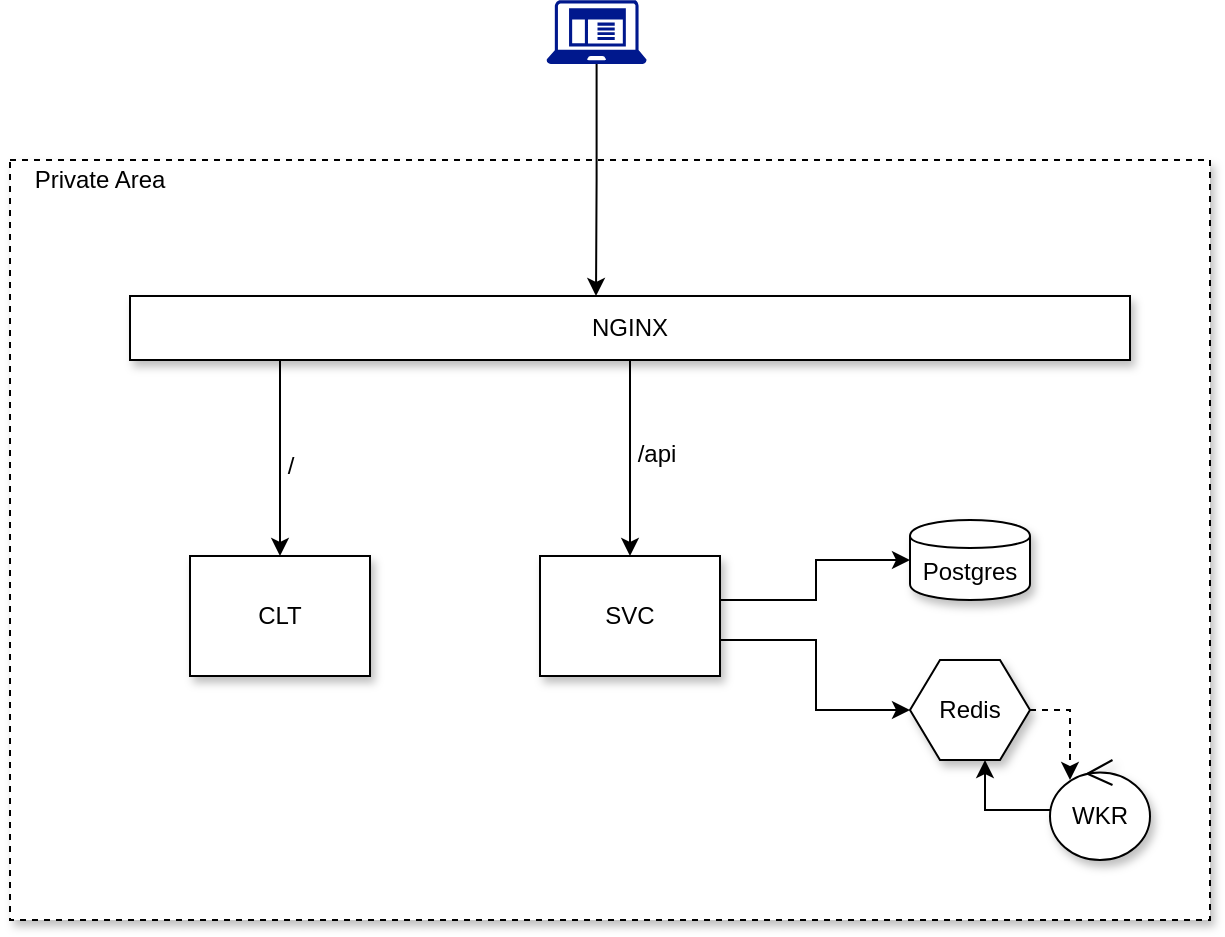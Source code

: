 <mxfile version="12.6.6" type="device"><diagram id="mAvX2lgzu8JVyOZ8Mjug" name="Page-1"><mxGraphModel dx="791" dy="510" grid="1" gridSize="10" guides="1" tooltips="1" connect="1" arrows="1" fold="1" page="1" pageScale="1" pageWidth="827" pageHeight="1169" math="0" shadow="0"><root><mxCell id="0"/><mxCell id="1" parent="0"/><mxCell id="0M0QKmGjwAIm2Ekr9D5x-2" value="" style="rounded=0;whiteSpace=wrap;html=1;shadow=1;dashed=1;align=left;" vertex="1" parent="1"><mxGeometry x="120" y="120" width="600" height="380" as="geometry"/></mxCell><mxCell id="0M0QKmGjwAIm2Ekr9D5x-11" style="edgeStyle=orthogonalEdgeStyle;rounded=0;orthogonalLoop=1;jettySize=auto;html=1;entryX=0.466;entryY=0;entryDx=0;entryDy=0;entryPerimeter=0;" edge="1" parent="1" source="0M0QKmGjwAIm2Ekr9D5x-1" target="0M0QKmGjwAIm2Ekr9D5x-3"><mxGeometry relative="1" as="geometry"/></mxCell><mxCell id="0M0QKmGjwAIm2Ekr9D5x-1" value="" style="aspect=fixed;pointerEvents=1;shadow=0;dashed=0;html=1;strokeColor=none;labelPosition=center;verticalLabelPosition=bottom;verticalAlign=top;align=center;fillColor=#00188D;shape=mxgraph.mscae.enterprise.client_application" vertex="1" parent="1"><mxGeometry x="388.29" y="40" width="50" height="32" as="geometry"/></mxCell><mxCell id="0M0QKmGjwAIm2Ekr9D5x-6" value="" style="edgeStyle=orthogonalEdgeStyle;rounded=0;orthogonalLoop=1;jettySize=auto;html=1;" edge="1" parent="1" source="0M0QKmGjwAIm2Ekr9D5x-3" target="0M0QKmGjwAIm2Ekr9D5x-5"><mxGeometry relative="1" as="geometry"/></mxCell><mxCell id="0M0QKmGjwAIm2Ekr9D5x-9" value="/api" style="text;html=1;align=center;verticalAlign=middle;resizable=0;points=[];labelBackgroundColor=#ffffff;" vertex="1" connectable="0" parent="0M0QKmGjwAIm2Ekr9D5x-6"><mxGeometry x="0.133" y="-2" relative="1" as="geometry"><mxPoint x="14.29" y="-8.95" as="offset"/></mxGeometry></mxCell><mxCell id="0M0QKmGjwAIm2Ekr9D5x-7" style="edgeStyle=orthogonalEdgeStyle;rounded=0;orthogonalLoop=1;jettySize=auto;html=1;entryX=0.5;entryY=0;entryDx=0;entryDy=0;" edge="1" parent="1" source="0M0QKmGjwAIm2Ekr9D5x-3" target="0M0QKmGjwAIm2Ekr9D5x-4"><mxGeometry relative="1" as="geometry"><Array as="points"><mxPoint x="255" y="220"/><mxPoint x="255" y="220"/></Array></mxGeometry></mxCell><mxCell id="0M0QKmGjwAIm2Ekr9D5x-8" value="/" style="text;html=1;align=center;verticalAlign=middle;resizable=0;points=[];labelBackgroundColor=#ffffff;" vertex="1" connectable="0" parent="0M0QKmGjwAIm2Ekr9D5x-7"><mxGeometry x="-0.022" y="-3" relative="1" as="geometry"><mxPoint x="8" y="4.67" as="offset"/></mxGeometry></mxCell><mxCell id="0M0QKmGjwAIm2Ekr9D5x-3" value="NGINX" style="rounded=0;whiteSpace=wrap;html=1;shadow=1;fillColor=#ffffff;" vertex="1" parent="1"><mxGeometry x="180" y="188" width="500" height="32" as="geometry"/></mxCell><mxCell id="0M0QKmGjwAIm2Ekr9D5x-4" value="CLT" style="rounded=0;whiteSpace=wrap;html=1;shadow=1;" vertex="1" parent="1"><mxGeometry x="210" y="318" width="90" height="60" as="geometry"/></mxCell><mxCell id="0M0QKmGjwAIm2Ekr9D5x-14" style="edgeStyle=orthogonalEdgeStyle;rounded=0;orthogonalLoop=1;jettySize=auto;html=1;" edge="1" parent="1" source="0M0QKmGjwAIm2Ekr9D5x-5" target="0M0QKmGjwAIm2Ekr9D5x-12"><mxGeometry relative="1" as="geometry"><Array as="points"><mxPoint x="523" y="340"/><mxPoint x="523" y="320"/></Array></mxGeometry></mxCell><mxCell id="0M0QKmGjwAIm2Ekr9D5x-15" style="edgeStyle=orthogonalEdgeStyle;rounded=0;orthogonalLoop=1;jettySize=auto;html=1;" edge="1" parent="1" source="0M0QKmGjwAIm2Ekr9D5x-5" target="0M0QKmGjwAIm2Ekr9D5x-13"><mxGeometry relative="1" as="geometry"><Array as="points"><mxPoint x="523" y="360"/><mxPoint x="523" y="395"/></Array></mxGeometry></mxCell><mxCell id="0M0QKmGjwAIm2Ekr9D5x-5" value="SVC" style="rounded=0;whiteSpace=wrap;html=1;shadow=1;" vertex="1" parent="1"><mxGeometry x="385" y="318" width="90" height="60" as="geometry"/></mxCell><mxCell id="0M0QKmGjwAIm2Ekr9D5x-12" value="Postgres" style="shape=cylinder;whiteSpace=wrap;html=1;boundedLbl=1;backgroundOutline=1;shadow=1;" vertex="1" parent="1"><mxGeometry x="570" y="300" width="60" height="40" as="geometry"/></mxCell><mxCell id="0M0QKmGjwAIm2Ekr9D5x-17" style="edgeStyle=orthogonalEdgeStyle;rounded=0;orthogonalLoop=1;jettySize=auto;html=1;entryX=0.2;entryY=0.2;entryDx=0;entryDy=0;entryPerimeter=0;dashed=1;" edge="1" parent="1" source="0M0QKmGjwAIm2Ekr9D5x-13" target="0M0QKmGjwAIm2Ekr9D5x-16"><mxGeometry relative="1" as="geometry"/></mxCell><mxCell id="0M0QKmGjwAIm2Ekr9D5x-13" value="Redis" style="shape=hexagon;perimeter=hexagonPerimeter2;whiteSpace=wrap;html=1;shadow=1;" vertex="1" parent="1"><mxGeometry x="570" y="370" width="60" height="50" as="geometry"/></mxCell><mxCell id="0M0QKmGjwAIm2Ekr9D5x-18" style="edgeStyle=orthogonalEdgeStyle;rounded=0;orthogonalLoop=1;jettySize=auto;html=1;entryX=0.625;entryY=1;entryDx=0;entryDy=0;" edge="1" parent="1" source="0M0QKmGjwAIm2Ekr9D5x-16" target="0M0QKmGjwAIm2Ekr9D5x-13"><mxGeometry relative="1" as="geometry"/></mxCell><mxCell id="0M0QKmGjwAIm2Ekr9D5x-16" value="WKR" style="ellipse;shape=umlControl;whiteSpace=wrap;html=1;shadow=1;" vertex="1" parent="1"><mxGeometry x="640" y="420" width="50" height="50" as="geometry"/></mxCell><mxCell id="0M0QKmGjwAIm2Ekr9D5x-21" value="Private Area" style="text;html=1;strokeColor=none;fillColor=none;align=center;verticalAlign=middle;whiteSpace=wrap;rounded=0;shadow=1;" vertex="1" parent="1"><mxGeometry x="120" y="120" width="90" height="20" as="geometry"/></mxCell></root></mxGraphModel></diagram></mxfile>